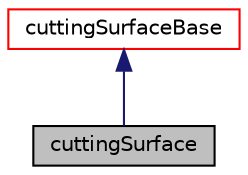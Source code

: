 digraph "cuttingSurface"
{
  bgcolor="transparent";
  edge [fontname="Helvetica",fontsize="10",labelfontname="Helvetica",labelfontsize="10"];
  node [fontname="Helvetica",fontsize="10",shape=record];
  Node1 [label="cuttingSurface",height=0.2,width=0.4,color="black", fillcolor="grey75", style="filled" fontcolor="black"];
  Node2 -> Node1 [dir="back",color="midnightblue",fontsize="10",style="solid",fontname="Helvetica"];
  Node2 [label="cuttingSurfaceBase",height=0.2,width=0.4,color="red",URL="$classFoam_1_1cuttingSurfaceBase.html",tooltip="Base for creating a MeshedSurface by performing some type of cell cutting/intersection. "];
}
